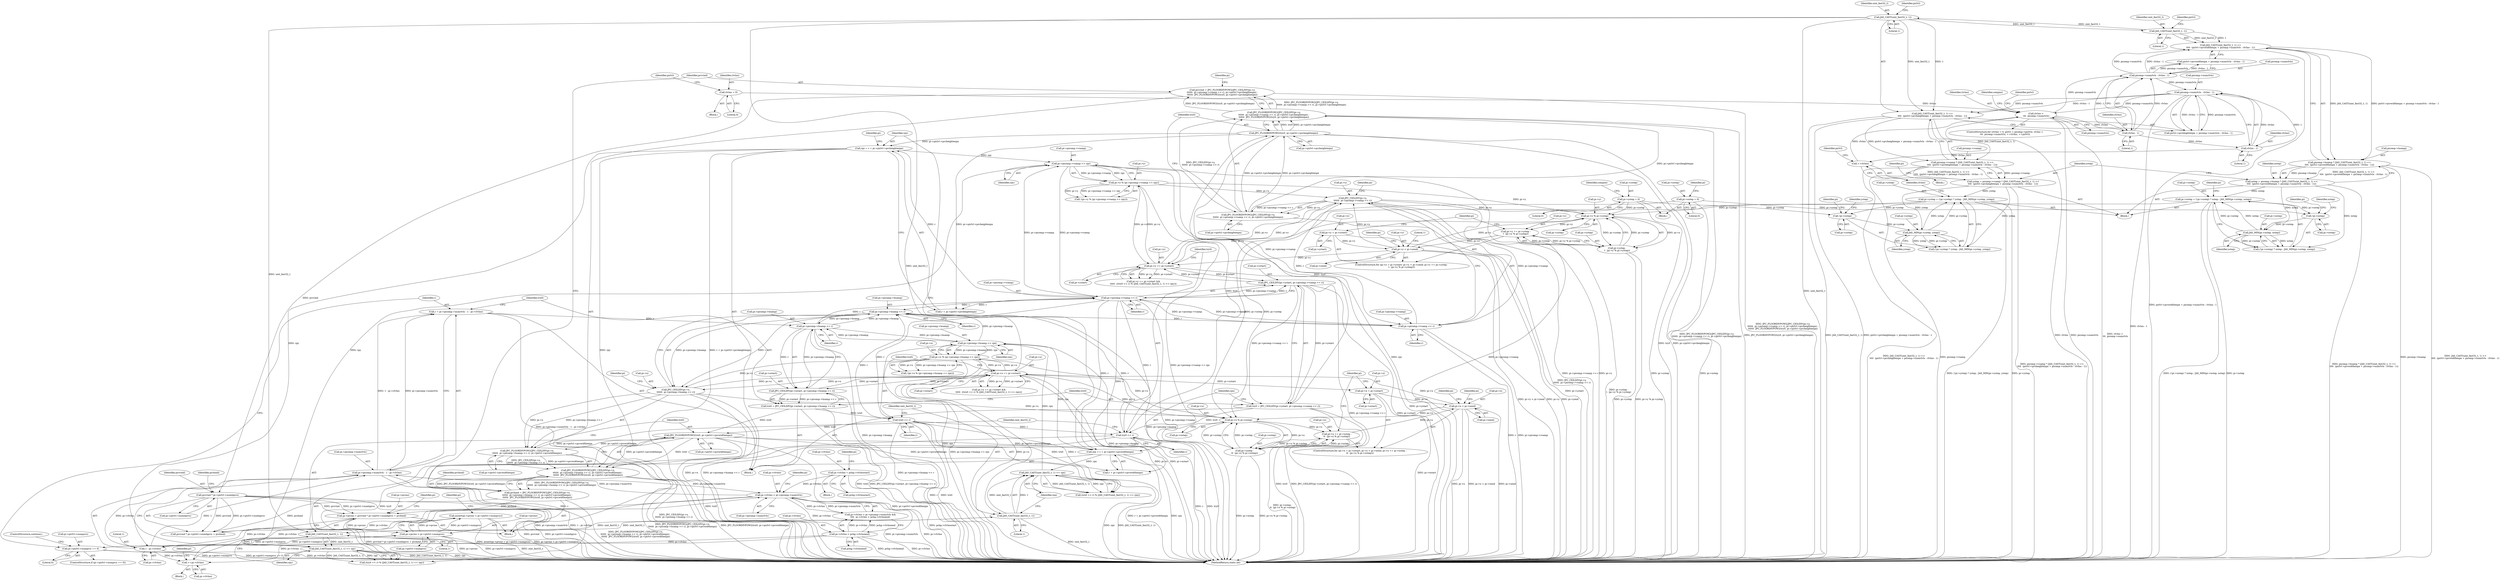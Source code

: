 digraph "0_jasper_aa0b0f79ade5eef8b0e7a214c03f5af54b36ba7d_0@API" {
"1000651" [label="(Call,assert(pi->prcno < pi->pirlvl->numprcs))"];
"1000652" [label="(Call,pi->prcno < pi->pirlvl->numprcs)"];
"1000638" [label="(Call,pi->prcno = prcvind * pi->pirlvl->numhprcs + prchind)"];
"1000643" [label="(Call,prcvind * pi->pirlvl->numhprcs)"];
"1000611" [label="(Call,prcvind = JPC_FLOORDIVPOW2(JPC_CEILDIV(pi->y,\n\t\t\t\t\t\t  pi->picomp->vsamp << r), pi->pirlvl->prcheightexpn) -\n\t\t\t\t\t\t  JPC_FLOORDIVPOW2(try0, pi->pirlvl->prcheightexpn))"];
"1000613" [label="(Call,JPC_FLOORDIVPOW2(JPC_CEILDIV(pi->y,\n\t\t\t\t\t\t  pi->picomp->vsamp << r), pi->pirlvl->prcheightexpn) -\n\t\t\t\t\t\t  JPC_FLOORDIVPOW2(try0, pi->pirlvl->prcheightexpn))"];
"1000614" [label="(Call,JPC_FLOORDIVPOW2(JPC_CEILDIV(pi->y,\n\t\t\t\t\t\t  pi->picomp->vsamp << r), pi->pirlvl->prcheightexpn))"];
"1000615" [label="(Call,JPC_CEILDIV(pi->y,\n\t\t\t\t\t\t  pi->picomp->vsamp << r))"];
"1000302" [label="(Call,pi->y < pi->yend)"];
"1000309" [label="(Call,pi->y += pi->ystep -\n\t  (pi->y % pi->ystep))"];
"1000313" [label="(Call,pi->ystep -\n\t  (pi->y % pi->ystep))"];
"1000317" [label="(Call,pi->y % pi->ystep)"];
"1000555" [label="(Call,pi->y == pi->ystart)"];
"1000572" [label="(Call,pi->y % (pi->picomp->vsamp << rpy))"];
"1000576" [label="(Call,pi->picomp->vsamp << rpy)"];
"1000496" [label="(Call,pi->picomp->vsamp << r)"];
"1000619" [label="(Call,pi->picomp->vsamp << r)"];
"1000592" [label="(Call,pi->picomp->hsamp << r)"];
"1000546" [label="(Call,pi->picomp->hsamp << rpx)"];
"1000483" [label="(Call,pi->picomp->hsamp << r)"];
"1000464" [label="(Call,r = pi->picomp->numrlvls - 1 - pi->rlvlno)"];
"1000466" [label="(Call,pi->picomp->numrlvls - 1 - pi->rlvlno)"];
"1000428" [label="(Call,pi->rlvlno < pi->picomp->numrlvls)"];
"1000406" [label="(Call,pi->rlvlno = pchg->rlvlnostart)"];
"1000445" [label="(Call,++pi->rlvlno)"];
"1000437" [label="(Call,pi->rlvlno < pchg->rlvlnoend)"];
"1000472" [label="(Call,1 - pi->rlvlno)"];
"1000536" [label="(Call,JAS_CAST(uint_fast32_t, 1) << rpx)"];
"1000537" [label="(Call,JAS_CAST(uint_fast32_t, 1))"];
"1000567" [label="(Call,JAS_CAST(uint_fast32_t, 1))"];
"1000245" [label="(Call,JAS_CAST(uint_fast32_t, 1))"];
"1000224" [label="(Call,JAS_CAST(uint_fast32_t, 1))"];
"1000503" [label="(Call,rpx = r + pi->pirlvl->prcwidthexpn)"];
"1000604" [label="(Call,JPC_FLOORDIVPOW2(trx0, pi->pirlvl->prcwidthexpn))"];
"1000533" [label="(Call,trx0 << r)"];
"1000477" [label="(Call,trx0 = JPC_CEILDIV(pi->xstart, pi->picomp->hsamp << r))"];
"1000479" [label="(Call,JPC_CEILDIV(pi->xstart, pi->picomp->hsamp << r))"];
"1000525" [label="(Call,pi->x == pi->xstart)"];
"1000333" [label="(Call,pi->x < pi->xend)"];
"1000326" [label="(Call,pi->x = pi->xstart)"];
"1000340" [label="(Call,pi->x += pi->xstep -\n\t\t  (pi->x % pi->xstep))"];
"1000344" [label="(Call,pi->xstep -\n\t\t  (pi->x % pi->xstep))"];
"1000348" [label="(Call,pi->x % pi->xstep)"];
"1000588" [label="(Call,JPC_CEILDIV(pi->x,\n\t\t\t\t\t\t  pi->picomp->hsamp << r))"];
"1000542" [label="(Call,pi->x % (pi->picomp->hsamp << rpx))"];
"1000259" [label="(Call,pi->xstep = (!pi->xstep) ? xstep : JAS_MIN(pi->xstep, xstep))"];
"1000217" [label="(Call,xstep = picomp->hsamp * (JAS_CAST(uint_fast32_t, 1) <<\n\t\t\t\t  (pirlvl->prcwidthexpn + picomp->numrlvls - rlvlno - 1)))"];
"1000219" [label="(Call,picomp->hsamp * (JAS_CAST(uint_fast32_t, 1) <<\n\t\t\t\t  (pirlvl->prcwidthexpn + picomp->numrlvls - rlvlno - 1)))"];
"1000223" [label="(Call,JAS_CAST(uint_fast32_t, 1) <<\n\t\t\t\t  (pirlvl->prcwidthexpn + picomp->numrlvls - rlvlno - 1))"];
"1000231" [label="(Call,picomp->numrlvls - rlvlno - 1)"];
"1000174" [label="(Call,rlvlno <\n \t\t\t  picomp->numrlvls)"];
"1000166" [label="(Call,rlvlno = 0)"];
"1000180" [label="(Call,++rlvlno)"];
"1000256" [label="(Call,rlvlno - 1)"];
"1000235" [label="(Call,rlvlno - 1)"];
"1000252" [label="(Call,picomp->numrlvls - rlvlno - 1)"];
"1000269" [label="(Call,JAS_MIN(pi->xstep, xstep))"];
"1000264" [label="(Call,!pi->xstep)"];
"1000133" [label="(Call,pi->xstep = 0)"];
"1000587" [label="(Call,JPC_FLOORDIVPOW2(JPC_CEILDIV(pi->x,\n\t\t\t\t\t\t  pi->picomp->hsamp << r), pi->pirlvl->prcwidthexpn))"];
"1000563" [label="(Call,try0 << r)"];
"1000490" [label="(Call,try0 = JPC_CEILDIV(pi->ystart, pi->picomp->vsamp << r))"];
"1000492" [label="(Call,JPC_CEILDIV(pi->ystart, pi->picomp->vsamp << r))"];
"1000512" [label="(Call,rpy = r + pi->pirlvl->prcheightexpn)"];
"1000631" [label="(Call,JPC_FLOORDIVPOW2(try0, pi->pirlvl->prcheightexpn))"];
"1000566" [label="(Call,JAS_CAST(uint_fast32_t, 1) << rpy)"];
"1000274" [label="(Call,pi->ystep = (!pi->ystep) ? ystep : JAS_MIN(pi->ystep, ystep))"];
"1000238" [label="(Call,ystep = picomp->vsamp * (JAS_CAST(uint_fast32_t, 1) <<\n\t\t\t\t  (pirlvl->prcheightexpn + picomp->numrlvls - rlvlno - 1)))"];
"1000240" [label="(Call,picomp->vsamp * (JAS_CAST(uint_fast32_t, 1) <<\n\t\t\t\t  (pirlvl->prcheightexpn + picomp->numrlvls - rlvlno - 1)))"];
"1000244" [label="(Call,JAS_CAST(uint_fast32_t, 1) <<\n\t\t\t\t  (pirlvl->prcheightexpn + picomp->numrlvls - rlvlno - 1))"];
"1000284" [label="(Call,JAS_MIN(pi->ystep, ystep))"];
"1000279" [label="(Call,!pi->ystep)"];
"1000138" [label="(Call,pi->ystep = 0)"];
"1000295" [label="(Call,pi->y = pi->ystart)"];
"1000584" [label="(Call,prchind = JPC_FLOORDIVPOW2(JPC_CEILDIV(pi->x,\n\t\t\t\t\t\t  pi->picomp->hsamp << r), pi->pirlvl->prcwidthexpn) -\n\t\t\t\t\t\t  JPC_FLOORDIVPOW2(trx0, pi->pirlvl->prcwidthexpn))"];
"1000586" [label="(Call,JPC_FLOORDIVPOW2(JPC_CEILDIV(pi->x,\n\t\t\t\t\t\t  pi->picomp->hsamp << r), pi->pirlvl->prcwidthexpn) -\n\t\t\t\t\t\t  JPC_FLOORDIVPOW2(trx0, pi->pirlvl->prcwidthexpn))"];
"1000455" [label="(Call,pi->pirlvl->numprcs == 0)"];
"1000265" [label="(Call,pi->xstep)"];
"1000326" [label="(Call,pi->x = pi->xstart)"];
"1000274" [label="(Call,pi->ystep = (!pi->ystep) ? ystep : JAS_MIN(pi->ystep, ystep))"];
"1000453" [label="(Block,)"];
"1000477" [label="(Call,trx0 = JPC_CEILDIV(pi->xstart, pi->picomp->hsamp << r))"];
"1000464" [label="(Call,r = pi->picomp->numrlvls - 1 - pi->rlvlno)"];
"1000235" [label="(Call,rlvlno - 1)"];
"1000340" [label="(Call,pi->x += pi->xstep -\n\t\t  (pi->x % pi->xstep))"];
"1000547" [label="(Call,pi->picomp->hsamp)"];
"1000288" [label="(Identifier,ystep)"];
"1000533" [label="(Call,trx0 << r)"];
"1000295" [label="(Call,pi->y = pi->ystart)"];
"1000286" [label="(Identifier,pi)"];
"1000180" [label="(Call,++rlvlno)"];
"1000451" [label="(Identifier,pi)"];
"1000526" [label="(Call,pi->x)"];
"1000628" [label="(Identifier,pi)"];
"1000514" [label="(Call,r + pi->pirlvl->prcheightexpn)"];
"1000304" [label="(Identifier,pi)"];
"1000582" [label="(Identifier,rpy)"];
"1000555" [label="(Call,pi->y == pi->ystart)"];
"1000573" [label="(Call,pi->y)"];
"1000137" [label="(Literal,0)"];
"1000176" [label="(Call,picomp->numrlvls)"];
"1000568" [label="(Identifier,uint_fast32_t)"];
"1000345" [label="(Call,pi->xstep)"];
"1000577" [label="(Call,pi->picomp->vsamp)"];
"1000492" [label="(Call,JPC_CEILDIV(pi->ystart, pi->picomp->vsamp << r))"];
"1000505" [label="(Call,r + pi->pirlvl->prcwidthexpn)"];
"1000175" [label="(Identifier,rlvlno)"];
"1000352" [label="(Call,pi->xstep)"];
"1000532" [label="(Call,(trx0 << r) % (JAS_CAST(uint_fast32_t, 1) << rpx))"];
"1000586" [label="(Call,JPC_FLOORDIVPOW2(JPC_CEILDIV(pi->x,\n\t\t\t\t\t\t  pi->picomp->hsamp << r), pi->pirlvl->prcwidthexpn) -\n\t\t\t\t\t\t  JPC_FLOORDIVPOW2(trx0, pi->pirlvl->prcwidthexpn))"];
"1000313" [label="(Call,pi->ystep -\n\t  (pi->y % pi->ystep))"];
"1000415" [label="(Identifier,pi)"];
"1000360" [label="(Identifier,pi)"];
"1000218" [label="(Identifier,xstep)"];
"1000271" [label="(Identifier,pi)"];
"1000134" [label="(Call,pi->xstep)"];
"1000330" [label="(Call,pi->xstart)"];
"1000444" [label="(Block,)"];
"1000601" [label="(Identifier,pi)"];
"1000491" [label="(Identifier,try0)"];
"1000139" [label="(Call,pi->ystep)"];
"1000309" [label="(Call,pi->y += pi->ystep -\n\t  (pi->y % pi->ystep))"];
"1000314" [label="(Call,pi->ystep)"];
"1000632" [label="(Identifier,try0)"];
"1000614" [label="(Call,JPC_FLOORDIVPOW2(JPC_CEILDIV(pi->y,\n\t\t\t\t\t\t  pi->picomp->vsamp << r), pi->pirlvl->prcheightexpn))"];
"1000615" [label="(Call,JPC_CEILDIV(pi->y,\n\t\t\t\t\t\t  pi->picomp->vsamp << r))"];
"1000285" [label="(Call,pi->ystep)"];
"1000226" [label="(Literal,1)"];
"1000542" [label="(Call,pi->x % (pi->picomp->hsamp << rpx))"];
"1000625" [label="(Identifier,r)"];
"1000479" [label="(Call,JPC_CEILDIV(pi->xstart, pi->picomp->hsamp << r))"];
"1000466" [label="(Call,pi->picomp->numrlvls - 1 - pi->rlvlno)"];
"1000437" [label="(Call,pi->rlvlno < pchg->rlvlnoend)"];
"1000605" [label="(Identifier,trx0)"];
"1000502" [label="(Identifier,r)"];
"1000650" [label="(Identifier,prchind)"];
"1000504" [label="(Identifier,rpx)"];
"1000645" [label="(Call,pi->pirlvl->numhprcs)"];
"1000455" [label="(Call,pi->pirlvl->numprcs == 0)"];
"1000611" [label="(Call,prcvind = JPC_FLOORDIVPOW2(JPC_CEILDIV(pi->y,\n\t\t\t\t\t\t  pi->picomp->vsamp << r), pi->pirlvl->prcheightexpn) -\n\t\t\t\t\t\t  JPC_FLOORDIVPOW2(try0, pi->pirlvl->prcheightexpn))"];
"1000620" [label="(Call,pi->picomp->vsamp)"];
"1000513" [label="(Identifier,rpy)"];
"1000583" [label="(Block,)"];
"1000302" [label="(Call,pi->y < pi->yend)"];
"1000405" [label="(Block,)"];
"1000179" [label="(Block,)"];
"1000454" [label="(ControlStructure,if (pi->pirlvl->numprcs == 0))"];
"1000461" [label="(Literal,0)"];
"1000232" [label="(Call,picomp->numrlvls)"];
"1000587" [label="(Call,JPC_FLOORDIVPOW2(JPC_CEILDIV(pi->x,\n\t\t\t\t\t\t  pi->picomp->hsamp << r), pi->pirlvl->prcwidthexpn))"];
"1000478" [label="(Identifier,trx0)"];
"1000565" [label="(Identifier,r)"];
"1000569" [label="(Literal,1)"];
"1000275" [label="(Call,pi->ystep)"];
"1000174" [label="(Call,rlvlno <\n \t\t\t  picomp->numrlvls)"];
"1000640" [label="(Identifier,pi)"];
"1000311" [label="(Identifier,pi)"];
"1000256" [label="(Call,rlvlno - 1)"];
"1000716" [label="(Literal,1)"];
"1000236" [label="(Identifier,rlvlno)"];
"1000253" [label="(Call,picomp->numrlvls)"];
"1000639" [label="(Call,pi->prcno)"];
"1000428" [label="(Call,pi->rlvlno < pi->picomp->numrlvls)"];
"1000432" [label="(Call,pi->picomp->numrlvls)"];
"1000536" [label="(Call,JAS_CAST(uint_fast32_t, 1) << rpx)"];
"1000541" [label="(Call,!(pi->x % (pi->picomp->hsamp << rpx)))"];
"1000483" [label="(Call,pi->picomp->hsamp << r)"];
"1000227" [label="(Call,pirlvl->prcwidthexpn + picomp->numrlvls - rlvlno - 1)"];
"1000349" [label="(Call,pi->x)"];
"1000493" [label="(Call,pi->ystart)"];
"1000546" [label="(Call,pi->picomp->hsamp << rpx)"];
"1000246" [label="(Identifier,uint_fast32_t)"];
"1000165" [label="(Block,)"];
"1000238" [label="(Call,ystep = picomp->vsamp * (JAS_CAST(uint_fast32_t, 1) <<\n\t\t\t\t  (pirlvl->prcheightexpn + picomp->numrlvls - rlvlno - 1)))"];
"1000224" [label="(Call,JAS_CAST(uint_fast32_t, 1))"];
"1000231" [label="(Call,picomp->numrlvls - rlvlno - 1)"];
"1000259" [label="(Call,pi->xstep = (!pi->xstep) ? xstep : JAS_MIN(pi->xstep, xstep))"];
"1000217" [label="(Call,xstep = picomp->hsamp * (JAS_CAST(uint_fast32_t, 1) <<\n\t\t\t\t  (pirlvl->prcwidthexpn + picomp->numrlvls - rlvlno - 1)))"];
"1000344" [label="(Call,pi->xstep -\n\t\t  (pi->x % pi->xstep))"];
"1000633" [label="(Call,pi->pirlvl->prcheightexpn)"];
"1000535" [label="(Identifier,r)"];
"1000280" [label="(Call,pi->ystep)"];
"1000642" [label="(Call,prcvind * pi->pirlvl->numhprcs + prchind)"];
"1000593" [label="(Call,pi->picomp->hsamp)"];
"1000613" [label="(Call,JPC_FLOORDIVPOW2(JPC_CEILDIV(pi->y,\n\t\t\t\t\t\t  pi->picomp->vsamp << r), pi->pirlvl->prcheightexpn) -\n\t\t\t\t\t\t  JPC_FLOORDIVPOW2(try0, pi->pirlvl->prcheightexpn))"];
"1000164" [label="(ControlStructure,for (rlvlno = 0, pirlvl = picomp->pirlvls; rlvlno <\n \t\t\t  picomp->numrlvls; ++rlvlno, ++pirlvl))"];
"1000589" [label="(Call,pi->x)"];
"1000160" [label="(Identifier,compno)"];
"1000474" [label="(Call,pi->rlvlno)"];
"1000132" [label="(Block,)"];
"1000438" [label="(Call,pi->rlvlno)"];
"1000140" [label="(Identifier,pi)"];
"1000446" [label="(Call,pi->rlvlno)"];
"1000664" [label="(Identifier,pi)"];
"1000559" [label="(Call,pi->ystart)"];
"1000497" [label="(Call,pi->picomp->vsamp)"];
"1000268" [label="(Identifier,xstep)"];
"1000571" [label="(Call,!(pi->y % (pi->picomp->vsamp << rpy)))"];
"1000644" [label="(Identifier,prcvind)"];
"1000529" [label="(Call,pi->xstart)"];
"1000184" [label="(Block,)"];
"1000142" [label="(Literal,0)"];
"1000463" [label="(ControlStructure,continue;)"];
"1000439" [label="(Identifier,pi)"];
"1000279" [label="(Call,!pi->ystep)"];
"1000244" [label="(Call,JAS_CAST(uint_fast32_t, 1) <<\n\t\t\t\t  (pirlvl->prcheightexpn + picomp->numrlvls - rlvlno - 1))"];
"1000299" [label="(Call,pi->ystart)"];
"1000237" [label="(Literal,1)"];
"1000264" [label="(Call,!pi->xstep)"];
"1000537" [label="(Call,JAS_CAST(uint_fast32_t, 1))"];
"1000631" [label="(Call,JPC_FLOORDIVPOW2(try0, pi->pirlvl->prcheightexpn))"];
"1000616" [label="(Call,pi->y)"];
"1000325" [label="(ControlStructure,for (pi->x = pi->xstart; pi->x < pi->xend; pi->x += pi->xstep -\n\t\t  (pi->x % pi->xstep)))"];
"1000166" [label="(Call,rlvlno = 0)"];
"1000270" [label="(Call,pi->xstep)"];
"1000599" [label="(Call,pi->pirlvl->prcwidthexpn)"];
"1000564" [label="(Identifier,try0)"];
"1000585" [label="(Identifier,prchind)"];
"1000588" [label="(Call,JPC_CEILDIV(pi->x,\n\t\t\t\t\t\t  pi->picomp->hsamp << r))"];
"1000570" [label="(Identifier,rpy)"];
"1000240" [label="(Call,picomp->vsamp * (JAS_CAST(uint_fast32_t, 1) <<\n\t\t\t\t  (pirlvl->prcheightexpn + picomp->numrlvls - rlvlno - 1)))"];
"1000133" [label="(Call,pi->xstep = 0)"];
"1000328" [label="(Identifier,pi)"];
"1000276" [label="(Identifier,pi)"];
"1000407" [label="(Call,pi->rlvlno)"];
"1000190" [label="(Identifier,pirlvl)"];
"1000257" [label="(Identifier,rlvlno)"];
"1000406" [label="(Call,pi->rlvlno = pchg->rlvlnostart)"];
"1000263" [label="(Call,(!pi->xstep) ? xstep : JAS_MIN(pi->xstep, xstep))"];
"1000241" [label="(Call,picomp->vsamp)"];
"1000489" [label="(Identifier,r)"];
"1000626" [label="(Call,pi->pirlvl->prcheightexpn)"];
"1000294" [label="(ControlStructure,for (pi->y = pi->ystart; pi->y < pi->yend; pi->y += pi->ystep -\n\t  (pi->y % pi->ystep)))"];
"1000335" [label="(Identifier,pi)"];
"1000239" [label="(Identifier,ystep)"];
"1000656" [label="(Call,pi->pirlvl->numprcs)"];
"1000310" [label="(Call,pi->y)"];
"1000348" [label="(Call,pi->x % pi->xstep)"];
"1000183" [label="(Identifier,pirlvl)"];
"1000334" [label="(Call,pi->x)"];
"1000317" [label="(Call,pi->y % pi->ystep)"];
"1000576" [label="(Call,pi->picomp->vsamp << rpy)"];
"1000252" [label="(Call,picomp->numrlvls - rlvlno - 1)"];
"1000717" [label="(MethodReturn,static int)"];
"1000296" [label="(Call,pi->y)"];
"1000584" [label="(Call,prchind = JPC_FLOORDIVPOW2(JPC_CEILDIV(pi->x,\n\t\t\t\t\t\t  pi->picomp->hsamp << r), pi->pirlvl->prcwidthexpn) -\n\t\t\t\t\t\t  JPC_FLOORDIVPOW2(trx0, pi->pirlvl->prcwidthexpn))"];
"1000429" [label="(Call,pi->rlvlno)"];
"1000248" [label="(Call,pirlvl->prcheightexpn + picomp->numrlvls - rlvlno - 1)"];
"1000643" [label="(Call,prcvind * pi->pirlvl->numhprcs)"];
"1000146" [label="(Identifier,compno)"];
"1000619" [label="(Call,pi->picomp->vsamp << r)"];
"1000503" [label="(Call,rpx = r + pi->pirlvl->prcwidthexpn)"];
"1000327" [label="(Call,pi->x)"];
"1000556" [label="(Call,pi->y)"];
"1000496" [label="(Call,pi->picomp->vsamp << r)"];
"1000456" [label="(Call,pi->pirlvl->numprcs)"];
"1000247" [label="(Literal,1)"];
"1000283" [label="(Identifier,ystep)"];
"1000638" [label="(Call,pi->prcno = prcvind * pi->pirlvl->numhprcs + prchind)"];
"1000563" [label="(Call,try0 << r)"];
"1000138" [label="(Call,pi->ystep = 0)"];
"1000539" [label="(Literal,1)"];
"1000219" [label="(Call,picomp->hsamp * (JAS_CAST(uint_fast32_t, 1) <<\n\t\t\t\t  (pirlvl->prcwidthexpn + picomp->numrlvls - rlvlno - 1)))"];
"1000652" [label="(Call,pi->prcno < pi->pirlvl->numprcs)"];
"1000410" [label="(Call,pchg->rlvlnostart)"];
"1000220" [label="(Call,picomp->hsamp)"];
"1000170" [label="(Identifier,pirlvl)"];
"1000465" [label="(Identifier,r)"];
"1000654" [label="(Identifier,pi)"];
"1000303" [label="(Call,pi->y)"];
"1000223" [label="(Call,JAS_CAST(uint_fast32_t, 1) <<\n\t\t\t\t  (pirlvl->prcwidthexpn + picomp->numrlvls - rlvlno - 1))"];
"1000278" [label="(Call,(!pi->ystep) ? ystep : JAS_MIN(pi->ystep, ystep))"];
"1000167" [label="(Identifier,rlvlno)"];
"1000333" [label="(Call,pi->x < pi->xend)"];
"1000554" [label="(Call,pi->y == pi->ystart &&\n\t\t\t\t\t  ((try0 << r) % (JAS_CAST(uint_fast32_t, 1) << rpy)))"];
"1000604" [label="(Call,JPC_FLOORDIVPOW2(trx0, pi->pirlvl->prcwidthexpn))"];
"1000525" [label="(Call,pi->x == pi->xstart)"];
"1000225" [label="(Identifier,uint_fast32_t)"];
"1000284" [label="(Call,JAS_MIN(pi->ystep, ystep))"];
"1000512" [label="(Call,rpy = r + pi->pirlvl->prcheightexpn)"];
"1000651" [label="(Call,assert(pi->prcno < pi->pirlvl->numprcs))"];
"1000534" [label="(Identifier,trx0)"];
"1000258" [label="(Literal,1)"];
"1000480" [label="(Call,pi->xstart)"];
"1000527" [label="(Identifier,pi)"];
"1000427" [label="(Call,pi->rlvlno < pi->picomp->numrlvls &&\n\t\t\t\t  pi->rlvlno < pchg->rlvlnoend)"];
"1000260" [label="(Call,pi->xstep)"];
"1000168" [label="(Literal,0)"];
"1000552" [label="(Identifier,rpx)"];
"1000318" [label="(Call,pi->y)"];
"1000441" [label="(Call,pchg->rlvlnoend)"];
"1000306" [label="(Call,pi->yend)"];
"1000540" [label="(Identifier,rpx)"];
"1000269" [label="(Call,JAS_MIN(pi->xstep, xstep))"];
"1000562" [label="(Call,(try0 << r) % (JAS_CAST(uint_fast32_t, 1) << rpy))"];
"1000566" [label="(Call,JAS_CAST(uint_fast32_t, 1) << rpy)"];
"1000524" [label="(Call,pi->x == pi->xstart &&\n\t\t\t\t\t  ((trx0 << r) % (JAS_CAST(uint_fast32_t, 1) << rpx)))"];
"1000467" [label="(Call,pi->picomp->numrlvls)"];
"1000598" [label="(Identifier,r)"];
"1000592" [label="(Call,pi->picomp->hsamp << r)"];
"1000606" [label="(Call,pi->pirlvl->prcwidthexpn)"];
"1000273" [label="(Identifier,xstep)"];
"1000472" [label="(Call,1 - pi->rlvlno)"];
"1000445" [label="(Call,++pi->rlvlno)"];
"1000538" [label="(Identifier,uint_fast32_t)"];
"1000337" [label="(Call,pi->xend)"];
"1000543" [label="(Call,pi->x)"];
"1000321" [label="(Call,pi->ystep)"];
"1000612" [label="(Identifier,prcvind)"];
"1000245" [label="(Call,JAS_CAST(uint_fast32_t, 1))"];
"1000341" [label="(Call,pi->x)"];
"1000181" [label="(Identifier,rlvlno)"];
"1000261" [label="(Identifier,pi)"];
"1000250" [label="(Identifier,pirlvl)"];
"1000572" [label="(Call,pi->y % (pi->picomp->vsamp << rpy))"];
"1000484" [label="(Call,pi->picomp->hsamp)"];
"1000473" [label="(Literal,1)"];
"1000653" [label="(Call,pi->prcno)"];
"1000567" [label="(Call,JAS_CAST(uint_fast32_t, 1))"];
"1000229" [label="(Identifier,pirlvl)"];
"1000490" [label="(Call,try0 = JPC_CEILDIV(pi->ystart, pi->picomp->vsamp << r))"];
"1000651" -> "1000583"  [label="AST: "];
"1000651" -> "1000652"  [label="CFG: "];
"1000652" -> "1000651"  [label="AST: "];
"1000664" -> "1000651"  [label="CFG: "];
"1000651" -> "1000717"  [label="DDG: assert(pi->prcno < pi->pirlvl->numprcs)"];
"1000651" -> "1000717"  [label="DDG: pi->prcno < pi->pirlvl->numprcs"];
"1000652" -> "1000651"  [label="DDG: pi->prcno"];
"1000652" -> "1000651"  [label="DDG: pi->pirlvl->numprcs"];
"1000652" -> "1000656"  [label="CFG: "];
"1000653" -> "1000652"  [label="AST: "];
"1000656" -> "1000652"  [label="AST: "];
"1000652" -> "1000717"  [label="DDG: pi->pirlvl->numprcs"];
"1000652" -> "1000717"  [label="DDG: pi->prcno"];
"1000652" -> "1000455"  [label="DDG: pi->pirlvl->numprcs"];
"1000638" -> "1000652"  [label="DDG: pi->prcno"];
"1000455" -> "1000652"  [label="DDG: pi->pirlvl->numprcs"];
"1000638" -> "1000583"  [label="AST: "];
"1000638" -> "1000642"  [label="CFG: "];
"1000639" -> "1000638"  [label="AST: "];
"1000642" -> "1000638"  [label="AST: "];
"1000654" -> "1000638"  [label="CFG: "];
"1000638" -> "1000717"  [label="DDG: prcvind * pi->pirlvl->numhprcs + prchind"];
"1000643" -> "1000638"  [label="DDG: prcvind"];
"1000643" -> "1000638"  [label="DDG: pi->pirlvl->numhprcs"];
"1000584" -> "1000638"  [label="DDG: prchind"];
"1000643" -> "1000642"  [label="AST: "];
"1000643" -> "1000645"  [label="CFG: "];
"1000644" -> "1000643"  [label="AST: "];
"1000645" -> "1000643"  [label="AST: "];
"1000650" -> "1000643"  [label="CFG: "];
"1000643" -> "1000717"  [label="DDG: prcvind"];
"1000643" -> "1000717"  [label="DDG: pi->pirlvl->numhprcs"];
"1000643" -> "1000642"  [label="DDG: prcvind"];
"1000643" -> "1000642"  [label="DDG: pi->pirlvl->numhprcs"];
"1000611" -> "1000643"  [label="DDG: prcvind"];
"1000611" -> "1000583"  [label="AST: "];
"1000611" -> "1000613"  [label="CFG: "];
"1000612" -> "1000611"  [label="AST: "];
"1000613" -> "1000611"  [label="AST: "];
"1000640" -> "1000611"  [label="CFG: "];
"1000611" -> "1000717"  [label="DDG: JPC_FLOORDIVPOW2(JPC_CEILDIV(pi->y,\n\t\t\t\t\t\t  pi->picomp->vsamp << r), pi->pirlvl->prcheightexpn) -\n\t\t\t\t\t\t  JPC_FLOORDIVPOW2(try0, pi->pirlvl->prcheightexpn)"];
"1000613" -> "1000611"  [label="DDG: JPC_FLOORDIVPOW2(JPC_CEILDIV(pi->y,\n\t\t\t\t\t\t  pi->picomp->vsamp << r), pi->pirlvl->prcheightexpn)"];
"1000613" -> "1000611"  [label="DDG: JPC_FLOORDIVPOW2(try0, pi->pirlvl->prcheightexpn)"];
"1000613" -> "1000631"  [label="CFG: "];
"1000614" -> "1000613"  [label="AST: "];
"1000631" -> "1000613"  [label="AST: "];
"1000613" -> "1000717"  [label="DDG: JPC_FLOORDIVPOW2(JPC_CEILDIV(pi->y,\n\t\t\t\t\t\t  pi->picomp->vsamp << r), pi->pirlvl->prcheightexpn)"];
"1000613" -> "1000717"  [label="DDG: JPC_FLOORDIVPOW2(try0, pi->pirlvl->prcheightexpn)"];
"1000614" -> "1000613"  [label="DDG: JPC_CEILDIV(pi->y,\n\t\t\t\t\t\t  pi->picomp->vsamp << r)"];
"1000614" -> "1000613"  [label="DDG: pi->pirlvl->prcheightexpn"];
"1000631" -> "1000613"  [label="DDG: try0"];
"1000631" -> "1000613"  [label="DDG: pi->pirlvl->prcheightexpn"];
"1000614" -> "1000626"  [label="CFG: "];
"1000615" -> "1000614"  [label="AST: "];
"1000626" -> "1000614"  [label="AST: "];
"1000632" -> "1000614"  [label="CFG: "];
"1000614" -> "1000717"  [label="DDG: JPC_CEILDIV(pi->y,\n\t\t\t\t\t\t  pi->picomp->vsamp << r)"];
"1000615" -> "1000614"  [label="DDG: pi->y"];
"1000615" -> "1000614"  [label="DDG: pi->picomp->vsamp << r"];
"1000631" -> "1000614"  [label="DDG: pi->pirlvl->prcheightexpn"];
"1000614" -> "1000631"  [label="DDG: pi->pirlvl->prcheightexpn"];
"1000615" -> "1000619"  [label="CFG: "];
"1000616" -> "1000615"  [label="AST: "];
"1000619" -> "1000615"  [label="AST: "];
"1000628" -> "1000615"  [label="CFG: "];
"1000615" -> "1000717"  [label="DDG: pi->y"];
"1000615" -> "1000717"  [label="DDG: pi->picomp->vsamp << r"];
"1000615" -> "1000317"  [label="DDG: pi->y"];
"1000615" -> "1000555"  [label="DDG: pi->y"];
"1000302" -> "1000615"  [label="DDG: pi->y"];
"1000555" -> "1000615"  [label="DDG: pi->y"];
"1000572" -> "1000615"  [label="DDG: pi->y"];
"1000619" -> "1000615"  [label="DDG: pi->picomp->vsamp"];
"1000619" -> "1000615"  [label="DDG: r"];
"1000302" -> "1000294"  [label="AST: "];
"1000302" -> "1000306"  [label="CFG: "];
"1000303" -> "1000302"  [label="AST: "];
"1000306" -> "1000302"  [label="AST: "];
"1000328" -> "1000302"  [label="CFG: "];
"1000716" -> "1000302"  [label="CFG: "];
"1000302" -> "1000717"  [label="DDG: pi->y"];
"1000302" -> "1000717"  [label="DDG: pi->yend"];
"1000302" -> "1000717"  [label="DDG: pi->y < pi->yend"];
"1000309" -> "1000302"  [label="DDG: pi->y"];
"1000295" -> "1000302"  [label="DDG: pi->y"];
"1000302" -> "1000317"  [label="DDG: pi->y"];
"1000302" -> "1000555"  [label="DDG: pi->y"];
"1000309" -> "1000294"  [label="AST: "];
"1000309" -> "1000313"  [label="CFG: "];
"1000310" -> "1000309"  [label="AST: "];
"1000313" -> "1000309"  [label="AST: "];
"1000304" -> "1000309"  [label="CFG: "];
"1000309" -> "1000717"  [label="DDG: pi->ystep -\n\t  (pi->y % pi->ystep)"];
"1000313" -> "1000309"  [label="DDG: pi->ystep"];
"1000313" -> "1000309"  [label="DDG: pi->y % pi->ystep"];
"1000317" -> "1000309"  [label="DDG: pi->y"];
"1000313" -> "1000317"  [label="CFG: "];
"1000314" -> "1000313"  [label="AST: "];
"1000317" -> "1000313"  [label="AST: "];
"1000313" -> "1000717"  [label="DDG: pi->ystep"];
"1000313" -> "1000717"  [label="DDG: pi->y % pi->ystep"];
"1000317" -> "1000313"  [label="DDG: pi->ystep"];
"1000317" -> "1000313"  [label="DDG: pi->y"];
"1000313" -> "1000317"  [label="DDG: pi->ystep"];
"1000317" -> "1000321"  [label="CFG: "];
"1000318" -> "1000317"  [label="AST: "];
"1000321" -> "1000317"  [label="AST: "];
"1000555" -> "1000317"  [label="DDG: pi->y"];
"1000572" -> "1000317"  [label="DDG: pi->y"];
"1000274" -> "1000317"  [label="DDG: pi->ystep"];
"1000138" -> "1000317"  [label="DDG: pi->ystep"];
"1000555" -> "1000554"  [label="AST: "];
"1000555" -> "1000559"  [label="CFG: "];
"1000556" -> "1000555"  [label="AST: "];
"1000559" -> "1000555"  [label="AST: "];
"1000564" -> "1000555"  [label="CFG: "];
"1000554" -> "1000555"  [label="CFG: "];
"1000555" -> "1000717"  [label="DDG: pi->ystart"];
"1000555" -> "1000492"  [label="DDG: pi->ystart"];
"1000555" -> "1000554"  [label="DDG: pi->y"];
"1000555" -> "1000554"  [label="DDG: pi->ystart"];
"1000572" -> "1000555"  [label="DDG: pi->y"];
"1000492" -> "1000555"  [label="DDG: pi->ystart"];
"1000555" -> "1000572"  [label="DDG: pi->y"];
"1000572" -> "1000571"  [label="AST: "];
"1000572" -> "1000576"  [label="CFG: "];
"1000573" -> "1000572"  [label="AST: "];
"1000576" -> "1000572"  [label="AST: "];
"1000571" -> "1000572"  [label="CFG: "];
"1000572" -> "1000717"  [label="DDG: pi->picomp->vsamp << rpy"];
"1000572" -> "1000571"  [label="DDG: pi->y"];
"1000572" -> "1000571"  [label="DDG: pi->picomp->vsamp << rpy"];
"1000576" -> "1000572"  [label="DDG: pi->picomp->vsamp"];
"1000576" -> "1000572"  [label="DDG: rpy"];
"1000576" -> "1000582"  [label="CFG: "];
"1000577" -> "1000576"  [label="AST: "];
"1000582" -> "1000576"  [label="AST: "];
"1000576" -> "1000717"  [label="DDG: pi->picomp->vsamp"];
"1000576" -> "1000717"  [label="DDG: rpy"];
"1000576" -> "1000496"  [label="DDG: pi->picomp->vsamp"];
"1000496" -> "1000576"  [label="DDG: pi->picomp->vsamp"];
"1000512" -> "1000576"  [label="DDG: rpy"];
"1000566" -> "1000576"  [label="DDG: rpy"];
"1000576" -> "1000619"  [label="DDG: pi->picomp->vsamp"];
"1000496" -> "1000492"  [label="AST: "];
"1000496" -> "1000502"  [label="CFG: "];
"1000497" -> "1000496"  [label="AST: "];
"1000502" -> "1000496"  [label="AST: "];
"1000492" -> "1000496"  [label="CFG: "];
"1000496" -> "1000717"  [label="DDG: pi->picomp->vsamp"];
"1000496" -> "1000492"  [label="DDG: pi->picomp->vsamp"];
"1000496" -> "1000492"  [label="DDG: r"];
"1000619" -> "1000496"  [label="DDG: pi->picomp->vsamp"];
"1000483" -> "1000496"  [label="DDG: r"];
"1000496" -> "1000503"  [label="DDG: r"];
"1000496" -> "1000505"  [label="DDG: r"];
"1000496" -> "1000512"  [label="DDG: r"];
"1000496" -> "1000514"  [label="DDG: r"];
"1000496" -> "1000533"  [label="DDG: r"];
"1000496" -> "1000563"  [label="DDG: r"];
"1000496" -> "1000592"  [label="DDG: r"];
"1000496" -> "1000619"  [label="DDG: pi->picomp->vsamp"];
"1000619" -> "1000625"  [label="CFG: "];
"1000620" -> "1000619"  [label="AST: "];
"1000625" -> "1000619"  [label="AST: "];
"1000619" -> "1000717"  [label="DDG: r"];
"1000619" -> "1000717"  [label="DDG: pi->picomp->vsamp"];
"1000592" -> "1000619"  [label="DDG: r"];
"1000592" -> "1000588"  [label="AST: "];
"1000592" -> "1000598"  [label="CFG: "];
"1000593" -> "1000592"  [label="AST: "];
"1000598" -> "1000592"  [label="AST: "];
"1000588" -> "1000592"  [label="CFG: "];
"1000592" -> "1000717"  [label="DDG: pi->picomp->hsamp"];
"1000592" -> "1000483"  [label="DDG: pi->picomp->hsamp"];
"1000592" -> "1000588"  [label="DDG: pi->picomp->hsamp"];
"1000592" -> "1000588"  [label="DDG: r"];
"1000546" -> "1000592"  [label="DDG: pi->picomp->hsamp"];
"1000483" -> "1000592"  [label="DDG: pi->picomp->hsamp"];
"1000563" -> "1000592"  [label="DDG: r"];
"1000533" -> "1000592"  [label="DDG: r"];
"1000546" -> "1000542"  [label="AST: "];
"1000546" -> "1000552"  [label="CFG: "];
"1000547" -> "1000546"  [label="AST: "];
"1000552" -> "1000546"  [label="AST: "];
"1000542" -> "1000546"  [label="CFG: "];
"1000546" -> "1000717"  [label="DDG: pi->picomp->hsamp"];
"1000546" -> "1000717"  [label="DDG: rpx"];
"1000546" -> "1000483"  [label="DDG: pi->picomp->hsamp"];
"1000546" -> "1000542"  [label="DDG: pi->picomp->hsamp"];
"1000546" -> "1000542"  [label="DDG: rpx"];
"1000483" -> "1000546"  [label="DDG: pi->picomp->hsamp"];
"1000536" -> "1000546"  [label="DDG: rpx"];
"1000503" -> "1000546"  [label="DDG: rpx"];
"1000483" -> "1000479"  [label="AST: "];
"1000483" -> "1000489"  [label="CFG: "];
"1000484" -> "1000483"  [label="AST: "];
"1000489" -> "1000483"  [label="AST: "];
"1000479" -> "1000483"  [label="CFG: "];
"1000483" -> "1000717"  [label="DDG: pi->picomp->hsamp"];
"1000483" -> "1000479"  [label="DDG: pi->picomp->hsamp"];
"1000483" -> "1000479"  [label="DDG: r"];
"1000464" -> "1000483"  [label="DDG: r"];
"1000464" -> "1000453"  [label="AST: "];
"1000464" -> "1000466"  [label="CFG: "];
"1000465" -> "1000464"  [label="AST: "];
"1000466" -> "1000464"  [label="AST: "];
"1000478" -> "1000464"  [label="CFG: "];
"1000464" -> "1000717"  [label="DDG: pi->picomp->numrlvls - 1 - pi->rlvlno"];
"1000466" -> "1000464"  [label="DDG: pi->picomp->numrlvls"];
"1000466" -> "1000464"  [label="DDG: 1 - pi->rlvlno"];
"1000466" -> "1000472"  [label="CFG: "];
"1000467" -> "1000466"  [label="AST: "];
"1000472" -> "1000466"  [label="AST: "];
"1000466" -> "1000717"  [label="DDG: 1 - pi->rlvlno"];
"1000466" -> "1000717"  [label="DDG: pi->picomp->numrlvls"];
"1000466" -> "1000428"  [label="DDG: pi->picomp->numrlvls"];
"1000428" -> "1000466"  [label="DDG: pi->picomp->numrlvls"];
"1000472" -> "1000466"  [label="DDG: 1"];
"1000472" -> "1000466"  [label="DDG: pi->rlvlno"];
"1000428" -> "1000427"  [label="AST: "];
"1000428" -> "1000432"  [label="CFG: "];
"1000429" -> "1000428"  [label="AST: "];
"1000432" -> "1000428"  [label="AST: "];
"1000439" -> "1000428"  [label="CFG: "];
"1000427" -> "1000428"  [label="CFG: "];
"1000428" -> "1000717"  [label="DDG: pi->picomp->numrlvls"];
"1000428" -> "1000717"  [label="DDG: pi->rlvlno"];
"1000428" -> "1000427"  [label="DDG: pi->rlvlno"];
"1000428" -> "1000427"  [label="DDG: pi->picomp->numrlvls"];
"1000406" -> "1000428"  [label="DDG: pi->rlvlno"];
"1000445" -> "1000428"  [label="DDG: pi->rlvlno"];
"1000428" -> "1000437"  [label="DDG: pi->rlvlno"];
"1000428" -> "1000445"  [label="DDG: pi->rlvlno"];
"1000428" -> "1000472"  [label="DDG: pi->rlvlno"];
"1000406" -> "1000405"  [label="AST: "];
"1000406" -> "1000410"  [label="CFG: "];
"1000407" -> "1000406"  [label="AST: "];
"1000410" -> "1000406"  [label="AST: "];
"1000415" -> "1000406"  [label="CFG: "];
"1000406" -> "1000717"  [label="DDG: pchg->rlvlnostart"];
"1000445" -> "1000444"  [label="AST: "];
"1000445" -> "1000446"  [label="CFG: "];
"1000446" -> "1000445"  [label="AST: "];
"1000451" -> "1000445"  [label="CFG: "];
"1000437" -> "1000445"  [label="DDG: pi->rlvlno"];
"1000472" -> "1000445"  [label="DDG: pi->rlvlno"];
"1000437" -> "1000427"  [label="AST: "];
"1000437" -> "1000441"  [label="CFG: "];
"1000438" -> "1000437"  [label="AST: "];
"1000441" -> "1000437"  [label="AST: "];
"1000427" -> "1000437"  [label="CFG: "];
"1000437" -> "1000717"  [label="DDG: pi->rlvlno"];
"1000437" -> "1000717"  [label="DDG: pchg->rlvlnoend"];
"1000437" -> "1000427"  [label="DDG: pi->rlvlno"];
"1000437" -> "1000427"  [label="DDG: pchg->rlvlnoend"];
"1000437" -> "1000472"  [label="DDG: pi->rlvlno"];
"1000472" -> "1000474"  [label="CFG: "];
"1000473" -> "1000472"  [label="AST: "];
"1000474" -> "1000472"  [label="AST: "];
"1000472" -> "1000717"  [label="DDG: pi->rlvlno"];
"1000536" -> "1000532"  [label="AST: "];
"1000536" -> "1000540"  [label="CFG: "];
"1000537" -> "1000536"  [label="AST: "];
"1000540" -> "1000536"  [label="AST: "];
"1000532" -> "1000536"  [label="CFG: "];
"1000536" -> "1000717"  [label="DDG: rpx"];
"1000536" -> "1000717"  [label="DDG: JAS_CAST(uint_fast32_t, 1)"];
"1000536" -> "1000532"  [label="DDG: JAS_CAST(uint_fast32_t, 1)"];
"1000536" -> "1000532"  [label="DDG: rpx"];
"1000537" -> "1000536"  [label="DDG: uint_fast32_t"];
"1000537" -> "1000536"  [label="DDG: 1"];
"1000503" -> "1000536"  [label="DDG: rpx"];
"1000537" -> "1000539"  [label="CFG: "];
"1000538" -> "1000537"  [label="AST: "];
"1000539" -> "1000537"  [label="AST: "];
"1000540" -> "1000537"  [label="CFG: "];
"1000537" -> "1000717"  [label="DDG: uint_fast32_t"];
"1000567" -> "1000537"  [label="DDG: uint_fast32_t"];
"1000245" -> "1000537"  [label="DDG: uint_fast32_t"];
"1000537" -> "1000567"  [label="DDG: uint_fast32_t"];
"1000567" -> "1000566"  [label="AST: "];
"1000567" -> "1000569"  [label="CFG: "];
"1000568" -> "1000567"  [label="AST: "];
"1000569" -> "1000567"  [label="AST: "];
"1000570" -> "1000567"  [label="CFG: "];
"1000567" -> "1000717"  [label="DDG: uint_fast32_t"];
"1000567" -> "1000566"  [label="DDG: uint_fast32_t"];
"1000567" -> "1000566"  [label="DDG: 1"];
"1000245" -> "1000567"  [label="DDG: uint_fast32_t"];
"1000245" -> "1000244"  [label="AST: "];
"1000245" -> "1000247"  [label="CFG: "];
"1000246" -> "1000245"  [label="AST: "];
"1000247" -> "1000245"  [label="AST: "];
"1000250" -> "1000245"  [label="CFG: "];
"1000245" -> "1000717"  [label="DDG: uint_fast32_t"];
"1000245" -> "1000224"  [label="DDG: uint_fast32_t"];
"1000245" -> "1000244"  [label="DDG: uint_fast32_t"];
"1000245" -> "1000244"  [label="DDG: 1"];
"1000224" -> "1000245"  [label="DDG: uint_fast32_t"];
"1000224" -> "1000223"  [label="AST: "];
"1000224" -> "1000226"  [label="CFG: "];
"1000225" -> "1000224"  [label="AST: "];
"1000226" -> "1000224"  [label="AST: "];
"1000229" -> "1000224"  [label="CFG: "];
"1000224" -> "1000223"  [label="DDG: uint_fast32_t"];
"1000224" -> "1000223"  [label="DDG: 1"];
"1000503" -> "1000453"  [label="AST: "];
"1000503" -> "1000505"  [label="CFG: "];
"1000504" -> "1000503"  [label="AST: "];
"1000505" -> "1000503"  [label="AST: "];
"1000513" -> "1000503"  [label="CFG: "];
"1000503" -> "1000717"  [label="DDG: r + pi->pirlvl->prcwidthexpn"];
"1000503" -> "1000717"  [label="DDG: rpx"];
"1000604" -> "1000503"  [label="DDG: pi->pirlvl->prcwidthexpn"];
"1000604" -> "1000586"  [label="AST: "];
"1000604" -> "1000606"  [label="CFG: "];
"1000605" -> "1000604"  [label="AST: "];
"1000606" -> "1000604"  [label="AST: "];
"1000586" -> "1000604"  [label="CFG: "];
"1000604" -> "1000717"  [label="DDG: trx0"];
"1000604" -> "1000717"  [label="DDG: pi->pirlvl->prcwidthexpn"];
"1000604" -> "1000505"  [label="DDG: pi->pirlvl->prcwidthexpn"];
"1000604" -> "1000587"  [label="DDG: pi->pirlvl->prcwidthexpn"];
"1000604" -> "1000586"  [label="DDG: trx0"];
"1000604" -> "1000586"  [label="DDG: pi->pirlvl->prcwidthexpn"];
"1000533" -> "1000604"  [label="DDG: trx0"];
"1000477" -> "1000604"  [label="DDG: trx0"];
"1000587" -> "1000604"  [label="DDG: pi->pirlvl->prcwidthexpn"];
"1000533" -> "1000532"  [label="AST: "];
"1000533" -> "1000535"  [label="CFG: "];
"1000534" -> "1000533"  [label="AST: "];
"1000535" -> "1000533"  [label="AST: "];
"1000538" -> "1000533"  [label="CFG: "];
"1000533" -> "1000717"  [label="DDG: trx0"];
"1000533" -> "1000717"  [label="DDG: r"];
"1000533" -> "1000532"  [label="DDG: trx0"];
"1000533" -> "1000532"  [label="DDG: r"];
"1000477" -> "1000533"  [label="DDG: trx0"];
"1000533" -> "1000563"  [label="DDG: r"];
"1000477" -> "1000453"  [label="AST: "];
"1000477" -> "1000479"  [label="CFG: "];
"1000478" -> "1000477"  [label="AST: "];
"1000479" -> "1000477"  [label="AST: "];
"1000491" -> "1000477"  [label="CFG: "];
"1000477" -> "1000717"  [label="DDG: JPC_CEILDIV(pi->xstart, pi->picomp->hsamp << r)"];
"1000477" -> "1000717"  [label="DDG: trx0"];
"1000479" -> "1000477"  [label="DDG: pi->xstart"];
"1000479" -> "1000477"  [label="DDG: pi->picomp->hsamp << r"];
"1000480" -> "1000479"  [label="AST: "];
"1000479" -> "1000717"  [label="DDG: pi->picomp->hsamp << r"];
"1000525" -> "1000479"  [label="DDG: pi->xstart"];
"1000479" -> "1000525"  [label="DDG: pi->xstart"];
"1000525" -> "1000524"  [label="AST: "];
"1000525" -> "1000529"  [label="CFG: "];
"1000526" -> "1000525"  [label="AST: "];
"1000529" -> "1000525"  [label="AST: "];
"1000534" -> "1000525"  [label="CFG: "];
"1000524" -> "1000525"  [label="CFG: "];
"1000525" -> "1000717"  [label="DDG: pi->x"];
"1000525" -> "1000717"  [label="DDG: pi->xstart"];
"1000525" -> "1000326"  [label="DDG: pi->xstart"];
"1000525" -> "1000348"  [label="DDG: pi->x"];
"1000525" -> "1000524"  [label="DDG: pi->x"];
"1000525" -> "1000524"  [label="DDG: pi->xstart"];
"1000333" -> "1000525"  [label="DDG: pi->x"];
"1000588" -> "1000525"  [label="DDG: pi->x"];
"1000542" -> "1000525"  [label="DDG: pi->x"];
"1000525" -> "1000542"  [label="DDG: pi->x"];
"1000525" -> "1000588"  [label="DDG: pi->x"];
"1000333" -> "1000325"  [label="AST: "];
"1000333" -> "1000337"  [label="CFG: "];
"1000334" -> "1000333"  [label="AST: "];
"1000337" -> "1000333"  [label="AST: "];
"1000360" -> "1000333"  [label="CFG: "];
"1000311" -> "1000333"  [label="CFG: "];
"1000333" -> "1000717"  [label="DDG: pi->x"];
"1000333" -> "1000717"  [label="DDG: pi->x < pi->xend"];
"1000333" -> "1000717"  [label="DDG: pi->xend"];
"1000326" -> "1000333"  [label="DDG: pi->x"];
"1000340" -> "1000333"  [label="DDG: pi->x"];
"1000333" -> "1000348"  [label="DDG: pi->x"];
"1000326" -> "1000325"  [label="AST: "];
"1000326" -> "1000330"  [label="CFG: "];
"1000327" -> "1000326"  [label="AST: "];
"1000330" -> "1000326"  [label="AST: "];
"1000335" -> "1000326"  [label="CFG: "];
"1000326" -> "1000717"  [label="DDG: pi->xstart"];
"1000340" -> "1000325"  [label="AST: "];
"1000340" -> "1000344"  [label="CFG: "];
"1000341" -> "1000340"  [label="AST: "];
"1000344" -> "1000340"  [label="AST: "];
"1000335" -> "1000340"  [label="CFG: "];
"1000340" -> "1000717"  [label="DDG: pi->xstep -\n\t\t  (pi->x % pi->xstep)"];
"1000344" -> "1000340"  [label="DDG: pi->xstep"];
"1000344" -> "1000340"  [label="DDG: pi->x % pi->xstep"];
"1000348" -> "1000340"  [label="DDG: pi->x"];
"1000344" -> "1000348"  [label="CFG: "];
"1000345" -> "1000344"  [label="AST: "];
"1000348" -> "1000344"  [label="AST: "];
"1000344" -> "1000717"  [label="DDG: pi->x % pi->xstep"];
"1000344" -> "1000717"  [label="DDG: pi->xstep"];
"1000348" -> "1000344"  [label="DDG: pi->xstep"];
"1000348" -> "1000344"  [label="DDG: pi->x"];
"1000344" -> "1000348"  [label="DDG: pi->xstep"];
"1000348" -> "1000352"  [label="CFG: "];
"1000349" -> "1000348"  [label="AST: "];
"1000352" -> "1000348"  [label="AST: "];
"1000588" -> "1000348"  [label="DDG: pi->x"];
"1000542" -> "1000348"  [label="DDG: pi->x"];
"1000259" -> "1000348"  [label="DDG: pi->xstep"];
"1000133" -> "1000348"  [label="DDG: pi->xstep"];
"1000588" -> "1000587"  [label="AST: "];
"1000589" -> "1000588"  [label="AST: "];
"1000601" -> "1000588"  [label="CFG: "];
"1000588" -> "1000717"  [label="DDG: pi->x"];
"1000588" -> "1000717"  [label="DDG: pi->picomp->hsamp << r"];
"1000588" -> "1000587"  [label="DDG: pi->x"];
"1000588" -> "1000587"  [label="DDG: pi->picomp->hsamp << r"];
"1000542" -> "1000588"  [label="DDG: pi->x"];
"1000542" -> "1000541"  [label="AST: "];
"1000543" -> "1000542"  [label="AST: "];
"1000541" -> "1000542"  [label="CFG: "];
"1000542" -> "1000717"  [label="DDG: pi->picomp->hsamp << rpx"];
"1000542" -> "1000717"  [label="DDG: pi->x"];
"1000542" -> "1000541"  [label="DDG: pi->x"];
"1000542" -> "1000541"  [label="DDG: pi->picomp->hsamp << rpx"];
"1000259" -> "1000184"  [label="AST: "];
"1000259" -> "1000263"  [label="CFG: "];
"1000260" -> "1000259"  [label="AST: "];
"1000263" -> "1000259"  [label="AST: "];
"1000276" -> "1000259"  [label="CFG: "];
"1000259" -> "1000717"  [label="DDG: pi->xstep"];
"1000259" -> "1000717"  [label="DDG: (!pi->xstep) ? xstep : JAS_MIN(pi->xstep, xstep)"];
"1000217" -> "1000259"  [label="DDG: xstep"];
"1000269" -> "1000259"  [label="DDG: xstep"];
"1000269" -> "1000259"  [label="DDG: pi->xstep"];
"1000259" -> "1000264"  [label="DDG: pi->xstep"];
"1000217" -> "1000184"  [label="AST: "];
"1000217" -> "1000219"  [label="CFG: "];
"1000218" -> "1000217"  [label="AST: "];
"1000219" -> "1000217"  [label="AST: "];
"1000239" -> "1000217"  [label="CFG: "];
"1000217" -> "1000717"  [label="DDG: picomp->hsamp * (JAS_CAST(uint_fast32_t, 1) <<\n\t\t\t\t  (pirlvl->prcwidthexpn + picomp->numrlvls - rlvlno - 1))"];
"1000219" -> "1000217"  [label="DDG: picomp->hsamp"];
"1000219" -> "1000217"  [label="DDG: JAS_CAST(uint_fast32_t, 1) <<\n\t\t\t\t  (pirlvl->prcwidthexpn + picomp->numrlvls - rlvlno - 1)"];
"1000217" -> "1000263"  [label="DDG: xstep"];
"1000217" -> "1000269"  [label="DDG: xstep"];
"1000219" -> "1000223"  [label="CFG: "];
"1000220" -> "1000219"  [label="AST: "];
"1000223" -> "1000219"  [label="AST: "];
"1000219" -> "1000717"  [label="DDG: JAS_CAST(uint_fast32_t, 1) <<\n\t\t\t\t  (pirlvl->prcwidthexpn + picomp->numrlvls - rlvlno - 1)"];
"1000219" -> "1000717"  [label="DDG: picomp->hsamp"];
"1000223" -> "1000219"  [label="DDG: JAS_CAST(uint_fast32_t, 1)"];
"1000223" -> "1000219"  [label="DDG: pirlvl->prcwidthexpn + picomp->numrlvls - rlvlno - 1"];
"1000223" -> "1000227"  [label="CFG: "];
"1000227" -> "1000223"  [label="AST: "];
"1000223" -> "1000717"  [label="DDG: pirlvl->prcwidthexpn + picomp->numrlvls - rlvlno - 1"];
"1000231" -> "1000223"  [label="DDG: picomp->numrlvls"];
"1000231" -> "1000223"  [label="DDG: rlvlno - 1"];
"1000231" -> "1000227"  [label="AST: "];
"1000231" -> "1000235"  [label="CFG: "];
"1000232" -> "1000231"  [label="AST: "];
"1000235" -> "1000231"  [label="AST: "];
"1000227" -> "1000231"  [label="CFG: "];
"1000231" -> "1000227"  [label="DDG: picomp->numrlvls"];
"1000231" -> "1000227"  [label="DDG: rlvlno - 1"];
"1000174" -> "1000231"  [label="DDG: picomp->numrlvls"];
"1000235" -> "1000231"  [label="DDG: rlvlno"];
"1000235" -> "1000231"  [label="DDG: 1"];
"1000231" -> "1000252"  [label="DDG: picomp->numrlvls"];
"1000174" -> "1000164"  [label="AST: "];
"1000174" -> "1000176"  [label="CFG: "];
"1000175" -> "1000174"  [label="AST: "];
"1000176" -> "1000174"  [label="AST: "];
"1000190" -> "1000174"  [label="CFG: "];
"1000160" -> "1000174"  [label="CFG: "];
"1000174" -> "1000717"  [label="DDG: picomp->numrlvls"];
"1000174" -> "1000717"  [label="DDG: rlvlno <\n \t\t\t  picomp->numrlvls"];
"1000174" -> "1000717"  [label="DDG: rlvlno"];
"1000166" -> "1000174"  [label="DDG: rlvlno"];
"1000180" -> "1000174"  [label="DDG: rlvlno"];
"1000252" -> "1000174"  [label="DDG: picomp->numrlvls"];
"1000174" -> "1000235"  [label="DDG: rlvlno"];
"1000166" -> "1000165"  [label="AST: "];
"1000166" -> "1000168"  [label="CFG: "];
"1000167" -> "1000166"  [label="AST: "];
"1000168" -> "1000166"  [label="AST: "];
"1000170" -> "1000166"  [label="CFG: "];
"1000180" -> "1000179"  [label="AST: "];
"1000180" -> "1000181"  [label="CFG: "];
"1000181" -> "1000180"  [label="AST: "];
"1000183" -> "1000180"  [label="CFG: "];
"1000256" -> "1000180"  [label="DDG: rlvlno"];
"1000256" -> "1000252"  [label="AST: "];
"1000256" -> "1000258"  [label="CFG: "];
"1000257" -> "1000256"  [label="AST: "];
"1000258" -> "1000256"  [label="AST: "];
"1000252" -> "1000256"  [label="CFG: "];
"1000256" -> "1000252"  [label="DDG: rlvlno"];
"1000256" -> "1000252"  [label="DDG: 1"];
"1000235" -> "1000256"  [label="DDG: rlvlno"];
"1000235" -> "1000237"  [label="CFG: "];
"1000236" -> "1000235"  [label="AST: "];
"1000237" -> "1000235"  [label="AST: "];
"1000252" -> "1000248"  [label="AST: "];
"1000253" -> "1000252"  [label="AST: "];
"1000248" -> "1000252"  [label="CFG: "];
"1000252" -> "1000717"  [label="DDG: rlvlno - 1"];
"1000252" -> "1000244"  [label="DDG: picomp->numrlvls"];
"1000252" -> "1000244"  [label="DDG: rlvlno - 1"];
"1000252" -> "1000248"  [label="DDG: picomp->numrlvls"];
"1000252" -> "1000248"  [label="DDG: rlvlno - 1"];
"1000269" -> "1000263"  [label="AST: "];
"1000269" -> "1000273"  [label="CFG: "];
"1000270" -> "1000269"  [label="AST: "];
"1000273" -> "1000269"  [label="AST: "];
"1000263" -> "1000269"  [label="CFG: "];
"1000269" -> "1000263"  [label="DDG: xstep"];
"1000269" -> "1000263"  [label="DDG: pi->xstep"];
"1000264" -> "1000269"  [label="DDG: pi->xstep"];
"1000264" -> "1000263"  [label="AST: "];
"1000264" -> "1000265"  [label="CFG: "];
"1000265" -> "1000264"  [label="AST: "];
"1000268" -> "1000264"  [label="CFG: "];
"1000271" -> "1000264"  [label="CFG: "];
"1000133" -> "1000264"  [label="DDG: pi->xstep"];
"1000133" -> "1000132"  [label="AST: "];
"1000133" -> "1000137"  [label="CFG: "];
"1000134" -> "1000133"  [label="AST: "];
"1000137" -> "1000133"  [label="AST: "];
"1000140" -> "1000133"  [label="CFG: "];
"1000133" -> "1000717"  [label="DDG: pi->xstep"];
"1000587" -> "1000586"  [label="AST: "];
"1000587" -> "1000599"  [label="CFG: "];
"1000599" -> "1000587"  [label="AST: "];
"1000605" -> "1000587"  [label="CFG: "];
"1000587" -> "1000717"  [label="DDG: JPC_CEILDIV(pi->x,\n\t\t\t\t\t\t  pi->picomp->hsamp << r)"];
"1000587" -> "1000586"  [label="DDG: JPC_CEILDIV(pi->x,\n\t\t\t\t\t\t  pi->picomp->hsamp << r)"];
"1000587" -> "1000586"  [label="DDG: pi->pirlvl->prcwidthexpn"];
"1000563" -> "1000562"  [label="AST: "];
"1000563" -> "1000565"  [label="CFG: "];
"1000564" -> "1000563"  [label="AST: "];
"1000565" -> "1000563"  [label="AST: "];
"1000568" -> "1000563"  [label="CFG: "];
"1000563" -> "1000717"  [label="DDG: r"];
"1000563" -> "1000717"  [label="DDG: try0"];
"1000563" -> "1000562"  [label="DDG: try0"];
"1000563" -> "1000562"  [label="DDG: r"];
"1000490" -> "1000563"  [label="DDG: try0"];
"1000563" -> "1000631"  [label="DDG: try0"];
"1000490" -> "1000453"  [label="AST: "];
"1000490" -> "1000492"  [label="CFG: "];
"1000491" -> "1000490"  [label="AST: "];
"1000492" -> "1000490"  [label="AST: "];
"1000504" -> "1000490"  [label="CFG: "];
"1000490" -> "1000717"  [label="DDG: try0"];
"1000490" -> "1000717"  [label="DDG: JPC_CEILDIV(pi->ystart, pi->picomp->vsamp << r)"];
"1000492" -> "1000490"  [label="DDG: pi->ystart"];
"1000492" -> "1000490"  [label="DDG: pi->picomp->vsamp << r"];
"1000490" -> "1000631"  [label="DDG: try0"];
"1000493" -> "1000492"  [label="AST: "];
"1000492" -> "1000717"  [label="DDG: pi->picomp->vsamp << r"];
"1000492" -> "1000717"  [label="DDG: pi->ystart"];
"1000512" -> "1000453"  [label="AST: "];
"1000512" -> "1000514"  [label="CFG: "];
"1000513" -> "1000512"  [label="AST: "];
"1000514" -> "1000512"  [label="AST: "];
"1000527" -> "1000512"  [label="CFG: "];
"1000512" -> "1000717"  [label="DDG: rpy"];
"1000512" -> "1000717"  [label="DDG: r + pi->pirlvl->prcheightexpn"];
"1000631" -> "1000512"  [label="DDG: pi->pirlvl->prcheightexpn"];
"1000512" -> "1000566"  [label="DDG: rpy"];
"1000631" -> "1000633"  [label="CFG: "];
"1000632" -> "1000631"  [label="AST: "];
"1000633" -> "1000631"  [label="AST: "];
"1000631" -> "1000717"  [label="DDG: try0"];
"1000631" -> "1000717"  [label="DDG: pi->pirlvl->prcheightexpn"];
"1000631" -> "1000514"  [label="DDG: pi->pirlvl->prcheightexpn"];
"1000566" -> "1000562"  [label="AST: "];
"1000566" -> "1000570"  [label="CFG: "];
"1000570" -> "1000566"  [label="AST: "];
"1000562" -> "1000566"  [label="CFG: "];
"1000566" -> "1000717"  [label="DDG: JAS_CAST(uint_fast32_t, 1)"];
"1000566" -> "1000717"  [label="DDG: rpy"];
"1000566" -> "1000562"  [label="DDG: JAS_CAST(uint_fast32_t, 1)"];
"1000566" -> "1000562"  [label="DDG: rpy"];
"1000274" -> "1000184"  [label="AST: "];
"1000274" -> "1000278"  [label="CFG: "];
"1000275" -> "1000274"  [label="AST: "];
"1000278" -> "1000274"  [label="AST: "];
"1000181" -> "1000274"  [label="CFG: "];
"1000274" -> "1000717"  [label="DDG: pi->ystep"];
"1000274" -> "1000717"  [label="DDG: (!pi->ystep) ? ystep : JAS_MIN(pi->ystep, ystep)"];
"1000238" -> "1000274"  [label="DDG: ystep"];
"1000284" -> "1000274"  [label="DDG: ystep"];
"1000284" -> "1000274"  [label="DDG: pi->ystep"];
"1000274" -> "1000279"  [label="DDG: pi->ystep"];
"1000238" -> "1000184"  [label="AST: "];
"1000238" -> "1000240"  [label="CFG: "];
"1000239" -> "1000238"  [label="AST: "];
"1000240" -> "1000238"  [label="AST: "];
"1000261" -> "1000238"  [label="CFG: "];
"1000238" -> "1000717"  [label="DDG: picomp->vsamp * (JAS_CAST(uint_fast32_t, 1) <<\n\t\t\t\t  (pirlvl->prcheightexpn + picomp->numrlvls - rlvlno - 1))"];
"1000240" -> "1000238"  [label="DDG: picomp->vsamp"];
"1000240" -> "1000238"  [label="DDG: JAS_CAST(uint_fast32_t, 1) <<\n\t\t\t\t  (pirlvl->prcheightexpn + picomp->numrlvls - rlvlno - 1)"];
"1000238" -> "1000278"  [label="DDG: ystep"];
"1000238" -> "1000284"  [label="DDG: ystep"];
"1000240" -> "1000244"  [label="CFG: "];
"1000241" -> "1000240"  [label="AST: "];
"1000244" -> "1000240"  [label="AST: "];
"1000240" -> "1000717"  [label="DDG: JAS_CAST(uint_fast32_t, 1) <<\n\t\t\t\t  (pirlvl->prcheightexpn + picomp->numrlvls - rlvlno - 1)"];
"1000240" -> "1000717"  [label="DDG: picomp->vsamp"];
"1000244" -> "1000240"  [label="DDG: JAS_CAST(uint_fast32_t, 1)"];
"1000244" -> "1000240"  [label="DDG: pirlvl->prcheightexpn + picomp->numrlvls - rlvlno - 1"];
"1000244" -> "1000248"  [label="CFG: "];
"1000248" -> "1000244"  [label="AST: "];
"1000244" -> "1000717"  [label="DDG: pirlvl->prcheightexpn + picomp->numrlvls - rlvlno - 1"];
"1000244" -> "1000717"  [label="DDG: JAS_CAST(uint_fast32_t, 1)"];
"1000284" -> "1000278"  [label="AST: "];
"1000284" -> "1000288"  [label="CFG: "];
"1000285" -> "1000284"  [label="AST: "];
"1000288" -> "1000284"  [label="AST: "];
"1000278" -> "1000284"  [label="CFG: "];
"1000284" -> "1000278"  [label="DDG: ystep"];
"1000284" -> "1000278"  [label="DDG: pi->ystep"];
"1000279" -> "1000284"  [label="DDG: pi->ystep"];
"1000279" -> "1000278"  [label="AST: "];
"1000279" -> "1000280"  [label="CFG: "];
"1000280" -> "1000279"  [label="AST: "];
"1000283" -> "1000279"  [label="CFG: "];
"1000286" -> "1000279"  [label="CFG: "];
"1000138" -> "1000279"  [label="DDG: pi->ystep"];
"1000138" -> "1000132"  [label="AST: "];
"1000138" -> "1000142"  [label="CFG: "];
"1000139" -> "1000138"  [label="AST: "];
"1000142" -> "1000138"  [label="AST: "];
"1000146" -> "1000138"  [label="CFG: "];
"1000138" -> "1000717"  [label="DDG: pi->ystep"];
"1000295" -> "1000294"  [label="AST: "];
"1000295" -> "1000299"  [label="CFG: "];
"1000296" -> "1000295"  [label="AST: "];
"1000299" -> "1000295"  [label="AST: "];
"1000304" -> "1000295"  [label="CFG: "];
"1000295" -> "1000717"  [label="DDG: pi->ystart"];
"1000584" -> "1000583"  [label="AST: "];
"1000584" -> "1000586"  [label="CFG: "];
"1000585" -> "1000584"  [label="AST: "];
"1000586" -> "1000584"  [label="AST: "];
"1000612" -> "1000584"  [label="CFG: "];
"1000584" -> "1000717"  [label="DDG: JPC_FLOORDIVPOW2(JPC_CEILDIV(pi->x,\n\t\t\t\t\t\t  pi->picomp->hsamp << r), pi->pirlvl->prcwidthexpn) -\n\t\t\t\t\t\t  JPC_FLOORDIVPOW2(trx0, pi->pirlvl->prcwidthexpn)"];
"1000586" -> "1000584"  [label="DDG: JPC_FLOORDIVPOW2(JPC_CEILDIV(pi->x,\n\t\t\t\t\t\t  pi->picomp->hsamp << r), pi->pirlvl->prcwidthexpn)"];
"1000586" -> "1000584"  [label="DDG: JPC_FLOORDIVPOW2(trx0, pi->pirlvl->prcwidthexpn)"];
"1000584" -> "1000642"  [label="DDG: prchind"];
"1000586" -> "1000717"  [label="DDG: JPC_FLOORDIVPOW2(JPC_CEILDIV(pi->x,\n\t\t\t\t\t\t  pi->picomp->hsamp << r), pi->pirlvl->prcwidthexpn)"];
"1000586" -> "1000717"  [label="DDG: JPC_FLOORDIVPOW2(trx0, pi->pirlvl->prcwidthexpn)"];
"1000455" -> "1000454"  [label="AST: "];
"1000455" -> "1000461"  [label="CFG: "];
"1000456" -> "1000455"  [label="AST: "];
"1000461" -> "1000455"  [label="AST: "];
"1000463" -> "1000455"  [label="CFG: "];
"1000465" -> "1000455"  [label="CFG: "];
"1000455" -> "1000717"  [label="DDG: pi->pirlvl->numprcs == 0"];
"1000455" -> "1000717"  [label="DDG: pi->pirlvl->numprcs"];
}
